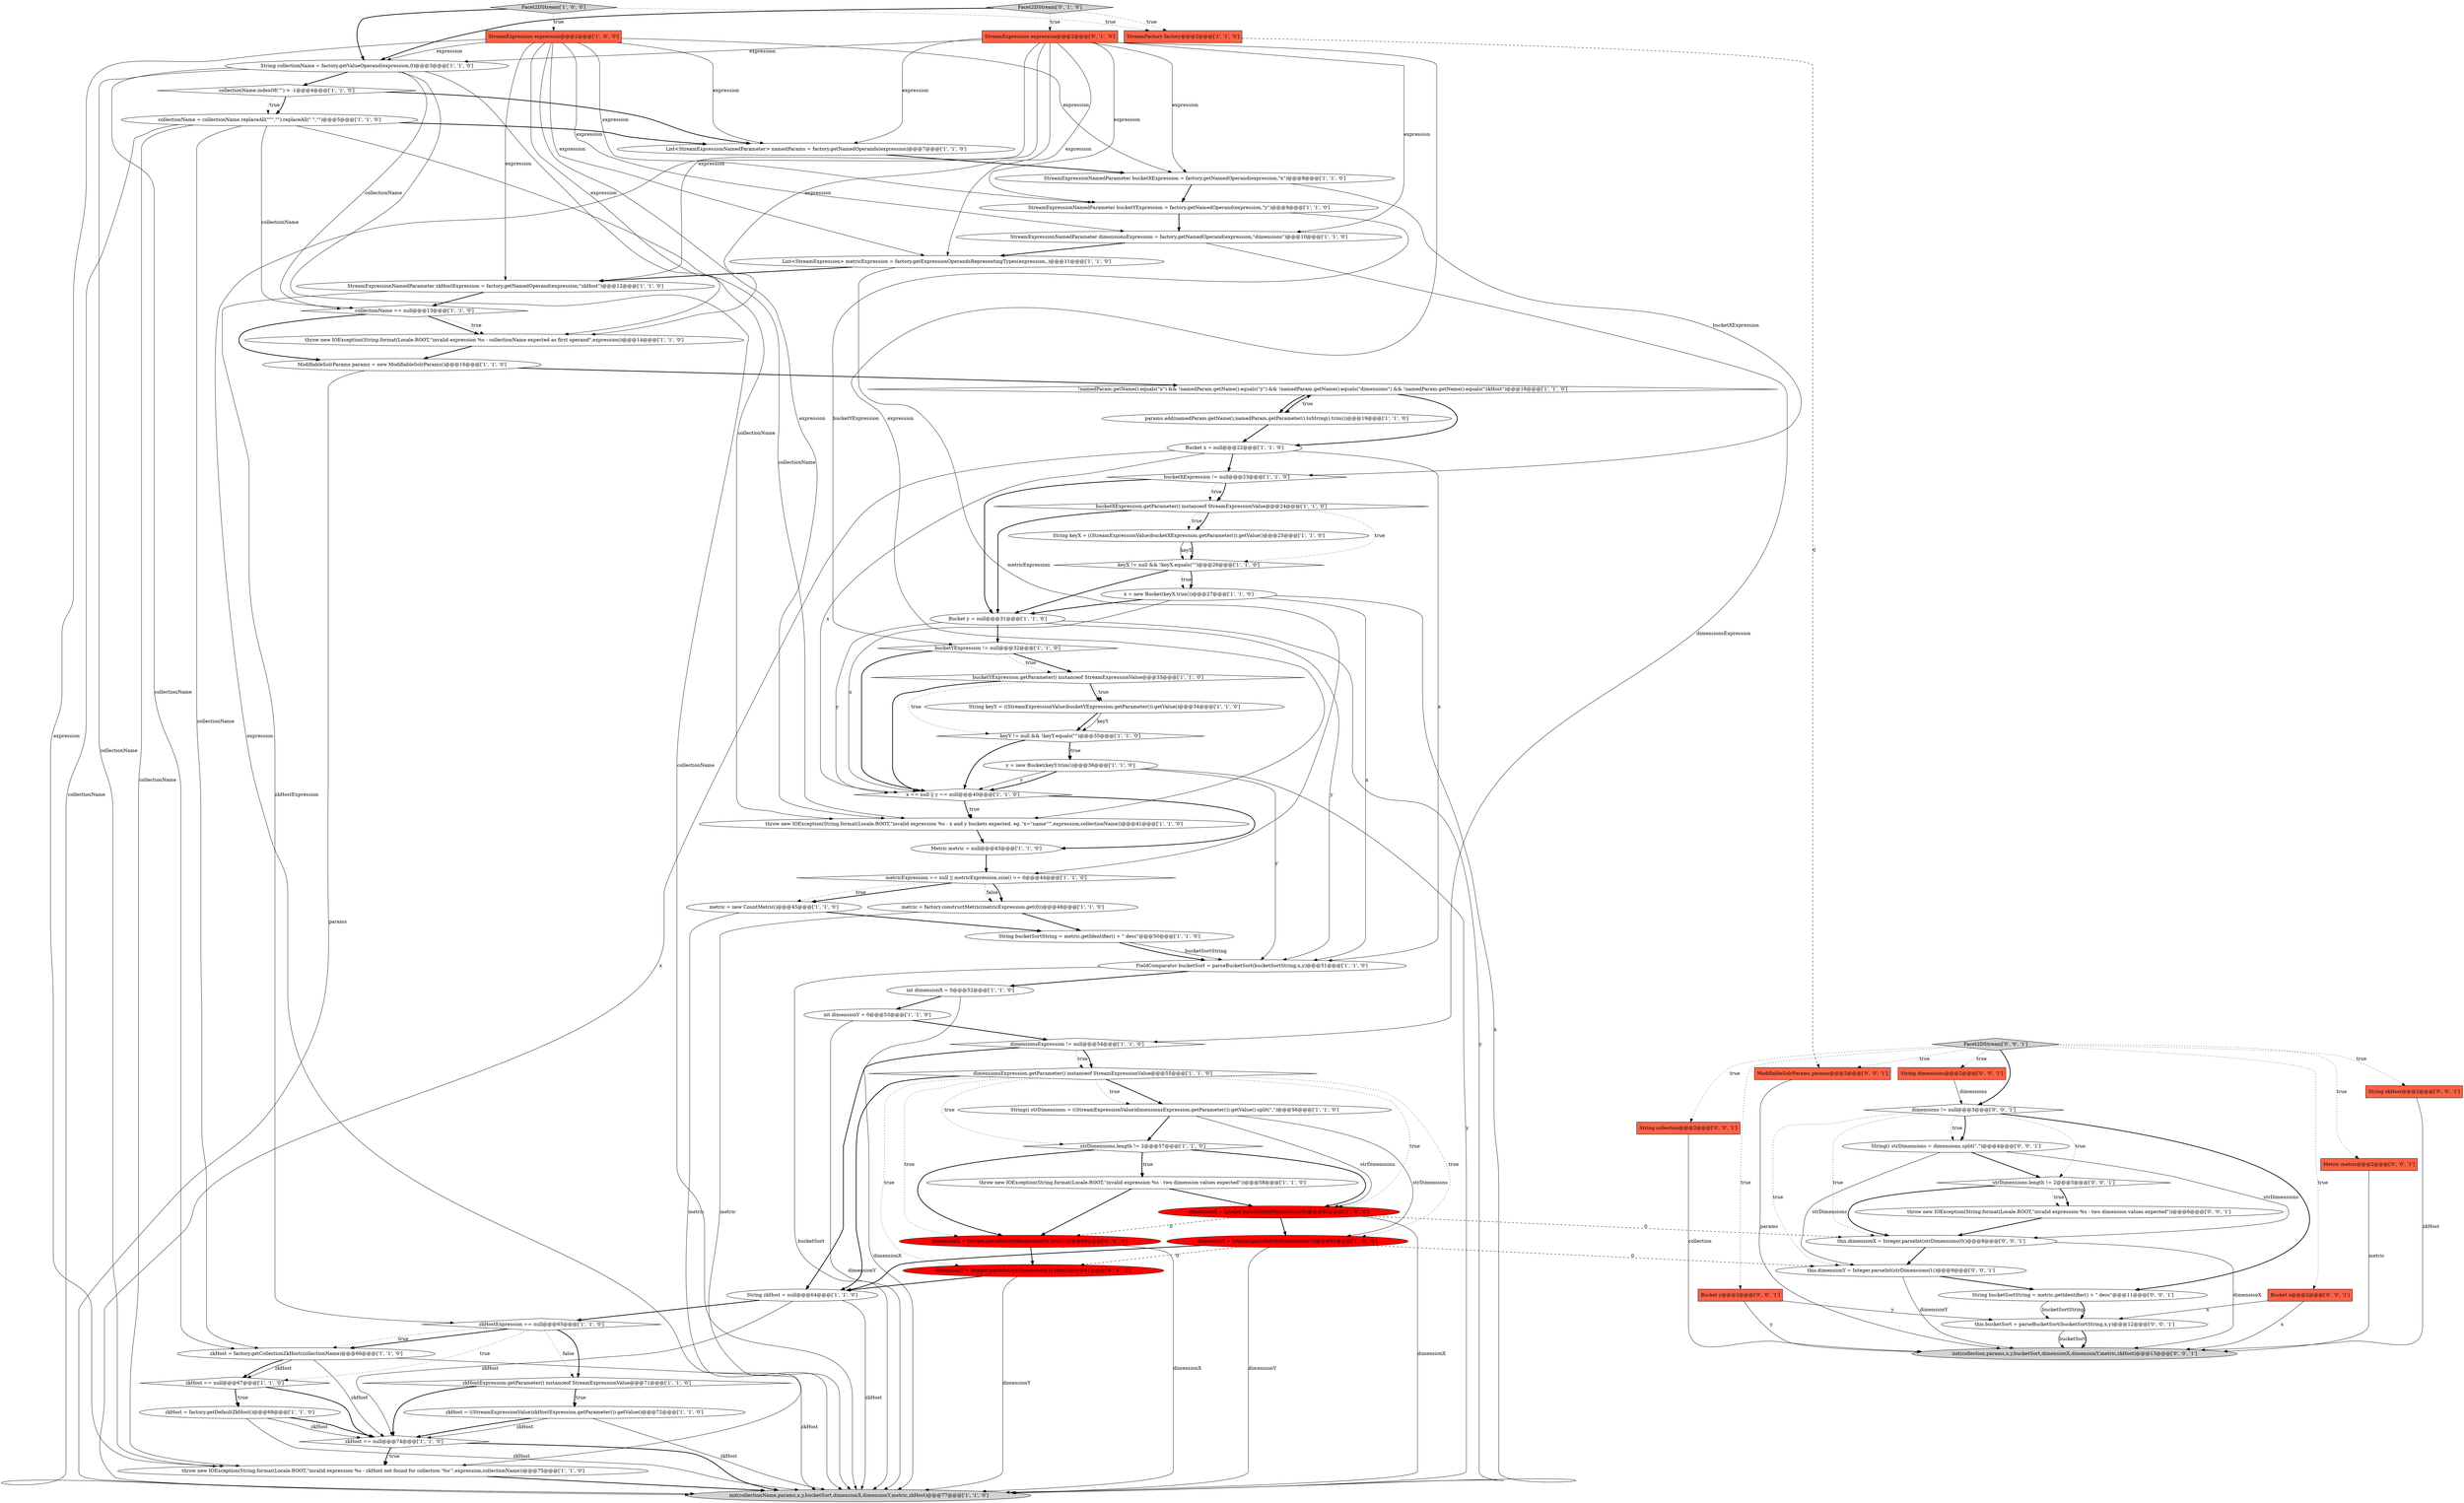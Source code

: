digraph {
69 [style = filled, label = "dimensions != null@@@3@@@['0', '0', '1']", fillcolor = white, shape = diamond image = "AAA0AAABBB3BBB"];
68 [style = filled, label = "String bucketSortString = metric.getIdentifier() + \" desc\"@@@11@@@['0', '0', '1']", fillcolor = white, shape = ellipse image = "AAA0AAABBB3BBB"];
13 [style = filled, label = "zkHost = factory.getDefaultZkHost()@@@68@@@['1', '1', '0']", fillcolor = white, shape = ellipse image = "AAA0AAABBB1BBB"];
26 [style = filled, label = "Metric metric = null@@@43@@@['1', '1', '0']", fillcolor = white, shape = ellipse image = "AAA0AAABBB1BBB"];
16 [style = filled, label = "StreamExpression expression@@@2@@@['1', '0', '0']", fillcolor = tomato, shape = box image = "AAA0AAABBB1BBB"];
28 [style = filled, label = "String keyX = ((StreamExpressionValue)bucketXExpression.getParameter()).getValue()@@@25@@@['1', '1', '0']", fillcolor = white, shape = ellipse image = "AAA0AAABBB1BBB"];
25 [style = filled, label = "String collectionName = factory.getValueOperand(expression,0)@@@3@@@['1', '1', '0']", fillcolor = white, shape = ellipse image = "AAA0AAABBB1BBB"];
59 [style = filled, label = "dimensionX = Integer.parseInt(strDimensions(0(.trim())@@@60@@@['0', '1', '0']", fillcolor = red, shape = ellipse image = "AAA1AAABBB2BBB"];
8 [style = filled, label = "ModifiableSolrParams params = new ModifiableSolrParams()@@@16@@@['1', '1', '0']", fillcolor = white, shape = ellipse image = "AAA0AAABBB1BBB"];
5 [style = filled, label = "dimensionsExpression != null@@@54@@@['1', '1', '0']", fillcolor = white, shape = diamond image = "AAA0AAABBB1BBB"];
74 [style = filled, label = "throw new IOException(String.format(Locale.ROOT,\"invalid expression %s - two dimension values expected\"))@@@6@@@['0', '0', '1']", fillcolor = white, shape = ellipse image = "AAA0AAABBB3BBB"];
41 [style = filled, label = "String bucketSortString = metric.getIdentifier() + \" desc\"@@@50@@@['1', '1', '0']", fillcolor = white, shape = ellipse image = "AAA0AAABBB1BBB"];
1 [style = filled, label = "throw new IOException(String.format(Locale.ROOT,\"invalid expression %s - x and y buckets expected. eg. 'x=\"name\"'\",expression,collectionName))@@@41@@@['1', '1', '0']", fillcolor = white, shape = ellipse image = "AAA0AAABBB1BBB"];
11 [style = filled, label = "x = new Bucket(keyX.trim())@@@27@@@['1', '1', '0']", fillcolor = white, shape = ellipse image = "AAA0AAABBB1BBB"];
15 [style = filled, label = "int dimensionX = 0@@@52@@@['1', '1', '0']", fillcolor = white, shape = ellipse image = "AAA0AAABBB1BBB"];
7 [style = filled, label = "FieldComparator bucketSort = parseBucketSort(bucketSortString,x,y)@@@51@@@['1', '1', '0']", fillcolor = white, shape = ellipse image = "AAA0AAABBB1BBB"];
17 [style = filled, label = "metricExpression == null || metricExpression.size() == 0@@@44@@@['1', '1', '0']", fillcolor = white, shape = diamond image = "AAA0AAABBB1BBB"];
64 [style = filled, label = "this.dimensionY = Integer.parseInt(strDimensions(1()@@@9@@@['0', '0', '1']", fillcolor = white, shape = ellipse image = "AAA0AAABBB3BBB"];
70 [style = filled, label = "String zkHost@@@2@@@['0', '0', '1']", fillcolor = tomato, shape = box image = "AAA0AAABBB3BBB"];
71 [style = filled, label = "Bucket y@@@2@@@['0', '0', '1']", fillcolor = tomato, shape = box image = "AAA0AAABBB3BBB"];
2 [style = filled, label = "zkHost = factory.getCollectionZkHost(collectionName)@@@66@@@['1', '1', '0']", fillcolor = white, shape = ellipse image = "AAA0AAABBB1BBB"];
37 [style = filled, label = "String(( strDimensions = ((StreamExpressionValue)dimensionsExpression.getParameter()).getValue().split(\",\")@@@56@@@['1', '1', '0']", fillcolor = white, shape = ellipse image = "AAA0AAABBB1BBB"];
4 [style = filled, label = "dimensionY = Integer.parseInt(strDimensions(1()@@@61@@@['1', '0', '0']", fillcolor = red, shape = ellipse image = "AAA1AAABBB1BBB"];
32 [style = filled, label = "zkHost = ((StreamExpressionValue)zkHostExpression.getParameter()).getValue()@@@72@@@['1', '1', '0']", fillcolor = white, shape = ellipse image = "AAA0AAABBB1BBB"];
6 [style = filled, label = "Bucket x = null@@@22@@@['1', '1', '0']", fillcolor = white, shape = ellipse image = "AAA0AAABBB1BBB"];
49 [style = filled, label = "throw new IOException(String.format(Locale.ROOT,\"invalid expression %s - collectionName expected as first operand\",expression))@@@14@@@['1', '1', '0']", fillcolor = white, shape = ellipse image = "AAA0AAABBB1BBB"];
57 [style = filled, label = "dimensionY = Integer.parseInt(strDimensions(1(.trim())@@@61@@@['0', '1', '0']", fillcolor = red, shape = ellipse image = "AAA1AAABBB2BBB"];
42 [style = filled, label = "zkHostExpression.getParameter() instanceof StreamExpressionValue@@@71@@@['1', '1', '0']", fillcolor = white, shape = diamond image = "AAA0AAABBB1BBB"];
72 [style = filled, label = "this.dimensionX = Integer.parseInt(strDimensions(0()@@@8@@@['0', '0', '1']", fillcolor = white, shape = ellipse image = "AAA0AAABBB3BBB"];
58 [style = filled, label = "Facet2DStream['0', '1', '0']", fillcolor = lightgray, shape = diamond image = "AAA0AAABBB2BBB"];
75 [style = filled, label = "ModifiableSolrParams params@@@2@@@['0', '0', '1']", fillcolor = tomato, shape = box image = "AAA0AAABBB3BBB"];
47 [style = filled, label = "collectionName == null@@@13@@@['1', '1', '0']", fillcolor = white, shape = diamond image = "AAA0AAABBB1BBB"];
19 [style = filled, label = "bucketXExpression != null@@@23@@@['1', '1', '0']", fillcolor = white, shape = diamond image = "AAA0AAABBB1BBB"];
51 [style = filled, label = "StreamFactory factory@@@2@@@['1', '1', '0']", fillcolor = tomato, shape = box image = "AAA0AAABBB1BBB"];
65 [style = filled, label = "Facet2DStream['0', '0', '1']", fillcolor = lightgray, shape = diamond image = "AAA0AAABBB3BBB"];
63 [style = filled, label = "strDimensions.length != 2@@@5@@@['0', '0', '1']", fillcolor = white, shape = diamond image = "AAA0AAABBB3BBB"];
46 [style = filled, label = "x == null || y == null@@@40@@@['1', '1', '0']", fillcolor = white, shape = diamond image = "AAA0AAABBB1BBB"];
60 [style = filled, label = "Bucket x@@@2@@@['0', '0', '1']", fillcolor = tomato, shape = box image = "AAA0AAABBB3BBB"];
30 [style = filled, label = "List<StreamExpression> metricExpression = factory.getExpressionOperandsRepresentingTypes(expression,,)@@@11@@@['1', '1', '0']", fillcolor = white, shape = ellipse image = "AAA0AAABBB1BBB"];
62 [style = filled, label = "init(collection,params,x,y,bucketSort,dimensionX,dimensionY,metric,zkHost)@@@13@@@['0', '0', '1']", fillcolor = lightgray, shape = ellipse image = "AAA0AAABBB3BBB"];
48 [style = filled, label = "zkHost == null@@@74@@@['1', '1', '0']", fillcolor = white, shape = diamond image = "AAA0AAABBB1BBB"];
36 [style = filled, label = "!namedParam.getName().equals(\"x\") && !namedParam.getName().equals(\"y\") && !namedParam.getName().equals(\"dimensions\") && !namedParam.getName().equals(\"zkHost\")@@@18@@@['1', '1', '0']", fillcolor = white, shape = diamond image = "AAA0AAABBB1BBB"];
76 [style = filled, label = "String(( strDimensions = dimensions.split(\",\")@@@4@@@['0', '0', '1']", fillcolor = white, shape = ellipse image = "AAA0AAABBB3BBB"];
39 [style = filled, label = "y = new Bucket(keyY.trim())@@@36@@@['1', '1', '0']", fillcolor = white, shape = ellipse image = "AAA0AAABBB1BBB"];
31 [style = filled, label = "metric = factory.constructMetric(metricExpression.get(0))@@@48@@@['1', '1', '0']", fillcolor = white, shape = ellipse image = "AAA0AAABBB1BBB"];
66 [style = filled, label = "String dimensions@@@2@@@['0', '0', '1']", fillcolor = tomato, shape = box image = "AAA0AAABBB3BBB"];
14 [style = filled, label = "params.add(namedParam.getName(),namedParam.getParameter().toString().trim())@@@19@@@['1', '1', '0']", fillcolor = white, shape = ellipse image = "AAA0AAABBB1BBB"];
55 [style = filled, label = "String keyY = ((StreamExpressionValue)bucketYExpression.getParameter()).getValue()@@@34@@@['1', '1', '0']", fillcolor = white, shape = ellipse image = "AAA0AAABBB1BBB"];
27 [style = filled, label = "collectionName.indexOf('\"') > -1@@@4@@@['1', '1', '0']", fillcolor = white, shape = diamond image = "AAA0AAABBB1BBB"];
35 [style = filled, label = "bucketYExpression.getParameter() instanceof StreamExpressionValue@@@33@@@['1', '1', '0']", fillcolor = white, shape = diamond image = "AAA0AAABBB1BBB"];
50 [style = filled, label = "zkHost == null@@@67@@@['1', '1', '0']", fillcolor = white, shape = diamond image = "AAA0AAABBB1BBB"];
3 [style = filled, label = "List<StreamExpressionNamedParameter> namedParams = factory.getNamedOperands(expression)@@@7@@@['1', '1', '0']", fillcolor = white, shape = ellipse image = "AAA0AAABBB1BBB"];
18 [style = filled, label = "throw new IOException(String.format(Locale.ROOT,\"invalid expression %s - two dimension values expected\"))@@@58@@@['1', '1', '0']", fillcolor = white, shape = ellipse image = "AAA0AAABBB1BBB"];
20 [style = filled, label = "metric = new CountMetric()@@@45@@@['1', '1', '0']", fillcolor = white, shape = ellipse image = "AAA0AAABBB1BBB"];
24 [style = filled, label = "StreamExpressionNamedParameter zkHostExpression = factory.getNamedOperand(expression,\"zkHost\")@@@12@@@['1', '1', '0']", fillcolor = white, shape = ellipse image = "AAA0AAABBB1BBB"];
43 [style = filled, label = "throw new IOException(String.format(Locale.ROOT,\"invalid expression %s - zkHost not found for collection '%s'\",expression,collectionName))@@@75@@@['1', '1', '0']", fillcolor = white, shape = ellipse image = "AAA0AAABBB1BBB"];
67 [style = filled, label = "this.bucketSort = parseBucketSort(bucketSortString,x,y)@@@12@@@['0', '0', '1']", fillcolor = white, shape = ellipse image = "AAA0AAABBB3BBB"];
10 [style = filled, label = "StreamExpressionNamedParameter bucketYExpression = factory.getNamedOperand(expression,\"y\")@@@9@@@['1', '1', '0']", fillcolor = white, shape = ellipse image = "AAA0AAABBB1BBB"];
0 [style = filled, label = "bucketXExpression.getParameter() instanceof StreamExpressionValue@@@24@@@['1', '1', '0']", fillcolor = white, shape = diamond image = "AAA0AAABBB1BBB"];
12 [style = filled, label = "int dimensionY = 0@@@53@@@['1', '1', '0']", fillcolor = white, shape = ellipse image = "AAA0AAABBB1BBB"];
44 [style = filled, label = "keyX != null && !keyX.equals(\"\")@@@26@@@['1', '1', '0']", fillcolor = white, shape = diamond image = "AAA0AAABBB1BBB"];
61 [style = filled, label = "String collection@@@2@@@['0', '0', '1']", fillcolor = tomato, shape = box image = "AAA0AAABBB3BBB"];
22 [style = filled, label = "dimensionsExpression.getParameter() instanceof StreamExpressionValue@@@55@@@['1', '1', '0']", fillcolor = white, shape = diamond image = "AAA0AAABBB1BBB"];
54 [style = filled, label = "StreamExpressionNamedParameter bucketXExpression = factory.getNamedOperand(expression,\"x\")@@@8@@@['1', '1', '0']", fillcolor = white, shape = ellipse image = "AAA0AAABBB1BBB"];
23 [style = filled, label = "bucketYExpression != null@@@32@@@['1', '1', '0']", fillcolor = white, shape = diamond image = "AAA0AAABBB1BBB"];
73 [style = filled, label = "Metric metric@@@2@@@['0', '0', '1']", fillcolor = tomato, shape = box image = "AAA0AAABBB3BBB"];
45 [style = filled, label = "Facet2DStream['1', '0', '0']", fillcolor = lightgray, shape = diamond image = "AAA0AAABBB1BBB"];
40 [style = filled, label = "dimensionX = Integer.parseInt(strDimensions(0()@@@60@@@['1', '0', '0']", fillcolor = red, shape = ellipse image = "AAA1AAABBB1BBB"];
56 [style = filled, label = "StreamExpression expression@@@2@@@['0', '1', '0']", fillcolor = tomato, shape = box image = "AAA0AAABBB2BBB"];
34 [style = filled, label = "strDimensions.length != 2@@@57@@@['1', '1', '0']", fillcolor = white, shape = diamond image = "AAA0AAABBB1BBB"];
33 [style = filled, label = "Bucket y = null@@@31@@@['1', '1', '0']", fillcolor = white, shape = ellipse image = "AAA0AAABBB1BBB"];
38 [style = filled, label = "StreamExpressionNamedParameter dimensionsExpression = factory.getNamedOperand(expression,\"dimensions\")@@@10@@@['1', '1', '0']", fillcolor = white, shape = ellipse image = "AAA0AAABBB1BBB"];
21 [style = filled, label = "zkHostExpression == null@@@65@@@['1', '1', '0']", fillcolor = white, shape = diamond image = "AAA0AAABBB1BBB"];
29 [style = filled, label = "String zkHost = null@@@64@@@['1', '1', '0']", fillcolor = white, shape = ellipse image = "AAA0AAABBB1BBB"];
9 [style = filled, label = "keyY != null && !keyY.equals(\"\")@@@35@@@['1', '1', '0']", fillcolor = white, shape = diamond image = "AAA0AAABBB1BBB"];
52 [style = filled, label = "collectionName = collectionName.replaceAll(\"\"\",\"\").replaceAll(\" \",\"\")@@@5@@@['1', '1', '0']", fillcolor = white, shape = ellipse image = "AAA0AAABBB1BBB"];
53 [style = filled, label = "init(collectionName,params,x,y,bucketSort,dimensionX,dimensionY,metric,zkHost)@@@77@@@['1', '1', '0']", fillcolor = lightgray, shape = ellipse image = "AAA0AAABBB1BBB"];
40->4 [style = bold, label=""];
63->72 [style = bold, label=""];
52->43 [style = solid, label="collectionName"];
56->38 [style = solid, label="expression"];
21->42 [style = bold, label=""];
71->62 [style = solid, label="y"];
69->76 [style = bold, label=""];
12->5 [style = bold, label=""];
37->40 [style = solid, label="strDimensions"];
2->50 [style = solid, label="zkHost"];
35->55 [style = bold, label=""];
29->53 [style = solid, label="zkHost"];
74->72 [style = bold, label=""];
22->37 [style = bold, label=""];
34->18 [style = bold, label=""];
57->29 [style = bold, label=""];
59->57 [style = bold, label=""];
15->53 [style = solid, label="dimensionX"];
6->53 [style = solid, label="x"];
42->48 [style = bold, label=""];
16->43 [style = solid, label="expression"];
69->68 [style = bold, label=""];
65->75 [style = dotted, label="true"];
52->2 [style = solid, label="collectionName"];
4->53 [style = solid, label="dimensionY"];
75->62 [style = solid, label="params"];
32->53 [style = solid, label="zkHost"];
65->71 [style = dotted, label="true"];
54->19 [style = solid, label="bucketXExpression"];
21->2 [style = bold, label=""];
49->8 [style = bold, label=""];
47->49 [style = bold, label=""];
40->53 [style = solid, label="dimensionX"];
8->36 [style = bold, label=""];
38->30 [style = bold, label=""];
22->59 [style = dotted, label="true"];
45->25 [style = bold, label=""];
21->42 [style = dotted, label="false"];
20->53 [style = solid, label="metric"];
5->22 [style = dotted, label="true"];
48->43 [style = bold, label=""];
68->67 [style = solid, label="bucketSortString"];
69->63 [style = dotted, label="true"];
33->46 [style = solid, label="y"];
7->53 [style = solid, label="bucketSort"];
2->53 [style = solid, label="zkHost"];
13->53 [style = solid, label="zkHost"];
73->62 [style = solid, label="metric"];
60->62 [style = solid, label="x"];
43->53 [style = bold, label=""];
10->23 [style = solid, label="bucketYExpression"];
11->33 [style = bold, label=""];
65->69 [style = bold, label=""];
58->51 [style = dotted, label="true"];
65->70 [style = dotted, label="true"];
2->48 [style = solid, label="zkHost"];
56->54 [style = solid, label="expression"];
48->43 [style = dotted, label="true"];
65->66 [style = dotted, label="true"];
56->30 [style = solid, label="expression"];
36->14 [style = dotted, label="true"];
42->32 [style = dotted, label="true"];
28->44 [style = solid, label="keyX"];
17->20 [style = bold, label=""];
41->7 [style = solid, label="bucketSortString"];
33->53 [style = solid, label="y"];
36->6 [style = bold, label=""];
5->29 [style = bold, label=""];
17->20 [style = dotted, label="true"];
69->72 [style = dotted, label="true"];
0->44 [style = dotted, label="true"];
9->39 [style = bold, label=""];
65->60 [style = dotted, label="true"];
40->59 [style = dashed, label="0"];
61->62 [style = solid, label="collection"];
26->17 [style = bold, label=""];
30->17 [style = solid, label="metricExpression"];
34->18 [style = dotted, label="true"];
25->1 [style = solid, label="collectionName"];
51->75 [style = dashed, label="0"];
6->7 [style = solid, label="x"];
52->47 [style = solid, label="collectionName"];
25->47 [style = solid, label="collectionName"];
76->72 [style = solid, label="strDimensions"];
21->50 [style = dotted, label="true"];
37->4 [style = solid, label="strDimensions"];
32->48 [style = solid, label="zkHost"];
16->10 [style = solid, label="expression"];
36->14 [style = bold, label=""];
56->3 [style = solid, label="expression"];
24->47 [style = bold, label=""];
11->53 [style = solid, label="x"];
44->11 [style = dotted, label="true"];
33->23 [style = bold, label=""];
23->35 [style = bold, label=""];
47->49 [style = dotted, label="true"];
3->54 [style = bold, label=""];
25->27 [style = bold, label=""];
56->25 [style = solid, label="expression"];
34->59 [style = bold, label=""];
72->62 [style = solid, label="dimensionX"];
20->41 [style = bold, label=""];
67->62 [style = solid, label="bucketSort"];
58->25 [style = bold, label=""];
19->0 [style = dotted, label="true"];
31->53 [style = solid, label="metric"];
31->41 [style = bold, label=""];
42->32 [style = bold, label=""];
52->1 [style = solid, label="collectionName"];
32->48 [style = bold, label=""];
64->62 [style = solid, label="dimensionY"];
15->12 [style = bold, label=""];
35->55 [style = dotted, label="true"];
56->43 [style = solid, label="expression"];
5->22 [style = bold, label=""];
22->4 [style = dotted, label="true"];
14->6 [style = bold, label=""];
72->64 [style = bold, label=""];
66->69 [style = solid, label="dimensions"];
76->64 [style = solid, label="strDimensions"];
55->9 [style = bold, label=""];
8->53 [style = solid, label="params"];
14->36 [style = bold, label=""];
16->49 [style = solid, label="expression"];
19->33 [style = bold, label=""];
4->57 [style = dashed, label="0"];
40->72 [style = dashed, label="0"];
30->24 [style = bold, label=""];
33->7 [style = solid, label="y"];
39->46 [style = bold, label=""];
34->40 [style = bold, label=""];
56->1 [style = solid, label="expression"];
25->2 [style = solid, label="collectionName"];
58->56 [style = dotted, label="true"];
25->43 [style = solid, label="collectionName"];
18->40 [style = bold, label=""];
63->74 [style = dotted, label="true"];
11->46 [style = solid, label="x"];
9->46 [style = bold, label=""];
44->33 [style = bold, label=""];
22->29 [style = bold, label=""];
22->37 [style = dotted, label="true"];
21->2 [style = dotted, label="true"];
13->48 [style = bold, label=""];
4->29 [style = bold, label=""];
18->59 [style = bold, label=""];
50->13 [style = bold, label=""];
50->48 [style = bold, label=""];
63->74 [style = bold, label=""];
55->9 [style = solid, label="keyY"];
57->53 [style = solid, label="dimensionY"];
29->21 [style = bold, label=""];
19->0 [style = bold, label=""];
16->24 [style = solid, label="expression"];
27->52 [style = bold, label=""];
27->52 [style = dotted, label="true"];
69->64 [style = dotted, label="true"];
6->46 [style = solid, label="x"];
45->51 [style = dotted, label="true"];
50->13 [style = dotted, label="true"];
23->35 [style = dotted, label="true"];
54->10 [style = bold, label=""];
7->15 [style = bold, label=""];
65->61 [style = dotted, label="true"];
13->48 [style = solid, label="zkHost"];
56->10 [style = solid, label="expression"];
11->7 [style = solid, label="x"];
10->38 [style = bold, label=""];
16->38 [style = solid, label="expression"];
22->34 [style = dotted, label="true"];
24->21 [style = solid, label="zkHostExpression"];
0->28 [style = dotted, label="true"];
46->1 [style = dotted, label="true"];
41->7 [style = bold, label=""];
17->31 [style = dotted, label="false"];
60->67 [style = solid, label="x"];
38->5 [style = solid, label="dimensionsExpression"];
47->8 [style = bold, label=""];
56->24 [style = solid, label="expression"];
59->53 [style = solid, label="dimensionX"];
56->49 [style = solid, label="expression"];
68->67 [style = bold, label=""];
39->46 [style = solid, label="y"];
22->57 [style = dotted, label="true"];
17->31 [style = bold, label=""];
71->67 [style = solid, label="y"];
70->62 [style = solid, label="zkHost"];
27->3 [style = bold, label=""];
25->53 [style = solid, label="collectionName"];
35->9 [style = dotted, label="true"];
23->46 [style = bold, label=""];
48->53 [style = bold, label=""];
6->19 [style = bold, label=""];
16->54 [style = solid, label="expression"];
22->40 [style = dotted, label="true"];
1->26 [style = bold, label=""];
2->50 [style = bold, label=""];
4->64 [style = dashed, label="0"];
67->62 [style = bold, label=""];
16->1 [style = solid, label="expression"];
16->30 [style = solid, label="expression"];
46->26 [style = bold, label=""];
0->33 [style = bold, label=""];
69->76 [style = dotted, label="true"];
46->1 [style = bold, label=""];
16->25 [style = solid, label="expression"];
16->3 [style = solid, label="expression"];
37->34 [style = bold, label=""];
65->73 [style = dotted, label="true"];
45->16 [style = dotted, label="true"];
64->68 [style = bold, label=""];
28->44 [style = bold, label=""];
9->39 [style = dotted, label="true"];
44->11 [style = bold, label=""];
52->3 [style = bold, label=""];
52->53 [style = solid, label="collectionName"];
76->63 [style = bold, label=""];
12->53 [style = solid, label="dimensionY"];
0->28 [style = bold, label=""];
39->7 [style = solid, label="y"];
29->48 [style = solid, label="zkHost"];
39->53 [style = solid, label="y"];
35->46 [style = bold, label=""];
}
